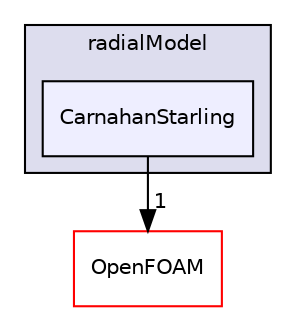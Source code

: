 digraph "src/phaseSystemModels/reactingEulerFoam/reactingTwoPhaseEulerFoam/twoPhaseCompressibleTurbulenceModels/kineticTheoryModels/radialModel/CarnahanStarling" {
  bgcolor=transparent;
  compound=true
  node [ fontsize="10", fontname="Helvetica"];
  edge [ labelfontsize="10", labelfontname="Helvetica"];
  subgraph clusterdir_1f29486de58aea5e758e9cf61bb2656f {
    graph [ bgcolor="#ddddee", pencolor="black", label="radialModel" fontname="Helvetica", fontsize="10", URL="dir_1f29486de58aea5e758e9cf61bb2656f.html"]
  dir_7ff716f043c2717b8ac34f161f94d4be [shape=box, label="CarnahanStarling", style="filled", fillcolor="#eeeeff", pencolor="black", URL="dir_7ff716f043c2717b8ac34f161f94d4be.html"];
  }
  dir_c5473ff19b20e6ec4dfe5c310b3778a8 [shape=box label="OpenFOAM" color="red" URL="dir_c5473ff19b20e6ec4dfe5c310b3778a8.html"];
  dir_7ff716f043c2717b8ac34f161f94d4be->dir_c5473ff19b20e6ec4dfe5c310b3778a8 [headlabel="1", labeldistance=1.5 headhref="dir_003344_002151.html"];
}
